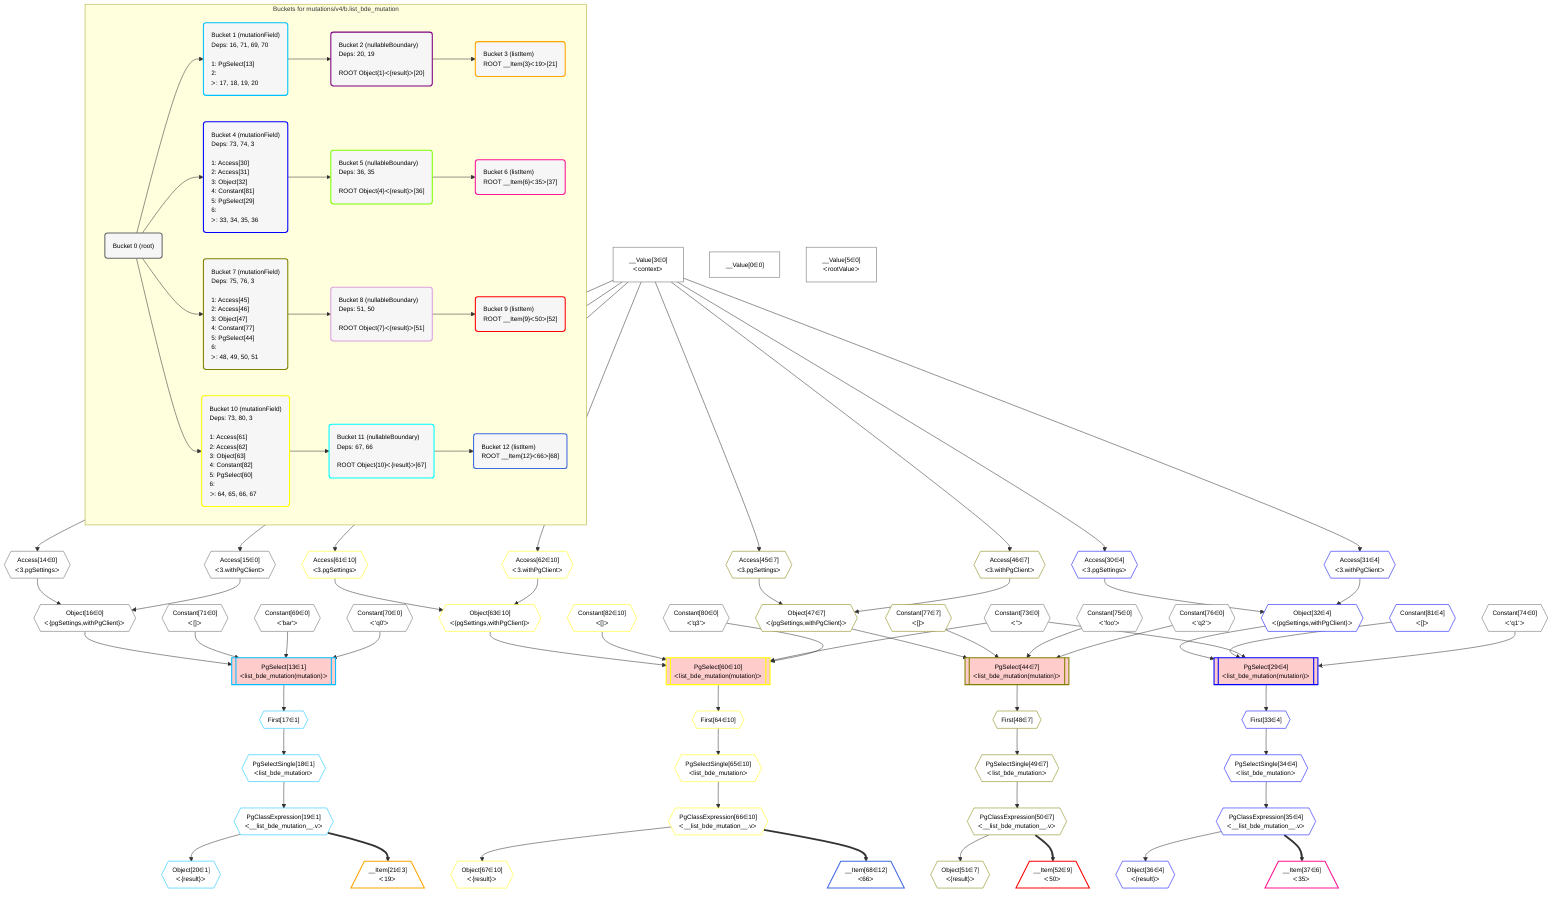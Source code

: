 %%{init: {'themeVariables': { 'fontSize': '12px'}}}%%
graph TD
    classDef path fill:#eee,stroke:#000,color:#000
    classDef plan fill:#fff,stroke-width:1px,color:#000
    classDef itemplan fill:#fff,stroke-width:2px,color:#000
    classDef unbatchedplan fill:#dff,stroke-width:1px,color:#000
    classDef sideeffectplan fill:#fcc,stroke-width:2px,color:#000
    classDef bucket fill:#f6f6f6,color:#000,stroke-width:2px,text-align:left


    %% plan dependencies
    Object16{{"Object[16∈0]<br />ᐸ{pgSettings,withPgClient}ᐳ"}}:::plan
    Access14{{"Access[14∈0]<br />ᐸ3.pgSettingsᐳ"}}:::plan
    Access15{{"Access[15∈0]<br />ᐸ3.withPgClientᐳ"}}:::plan
    Access14 & Access15 --> Object16
    __Value3["__Value[3∈0]<br />ᐸcontextᐳ"]:::plan
    __Value3 --> Access14
    __Value3 --> Access15
    __Value0["__Value[0∈0]"]:::plan
    __Value5["__Value[5∈0]<br />ᐸrootValueᐳ"]:::plan
    Constant71{{"Constant[71∈0]<br />ᐸ[]ᐳ"}}:::plan
    Constant69{{"Constant[69∈0]<br />ᐸ'bar'ᐳ"}}:::plan
    Constant70{{"Constant[70∈0]<br />ᐸ'q0'ᐳ"}}:::plan
    Constant73{{"Constant[73∈0]<br />ᐸ''ᐳ"}}:::plan
    Constant74{{"Constant[74∈0]<br />ᐸ'q1'ᐳ"}}:::plan
    Constant75{{"Constant[75∈0]<br />ᐸ'foo'ᐳ"}}:::plan
    Constant76{{"Constant[76∈0]<br />ᐸ'q2'ᐳ"}}:::plan
    Constant80{{"Constant[80∈0]<br />ᐸ'q3'ᐳ"}}:::plan
    PgSelect60[["PgSelect[60∈10]<br />ᐸlist_bde_mutation(mutation)ᐳ"]]:::sideeffectplan
    Object63{{"Object[63∈10]<br />ᐸ{pgSettings,withPgClient}ᐳ"}}:::plan
    Constant82{{"Constant[82∈10]<br />ᐸ[]ᐳ"}}:::plan
    Object63 & Constant82 & Constant73 & Constant80 --> PgSelect60
    Access61{{"Access[61∈10]<br />ᐸ3.pgSettingsᐳ"}}:::plan
    Access62{{"Access[62∈10]<br />ᐸ3.withPgClientᐳ"}}:::plan
    Access61 & Access62 --> Object63
    __Value3 --> Access61
    __Value3 --> Access62
    First64{{"First[64∈10]"}}:::plan
    PgSelect60 --> First64
    PgSelectSingle65{{"PgSelectSingle[65∈10]<br />ᐸlist_bde_mutationᐳ"}}:::plan
    First64 --> PgSelectSingle65
    PgClassExpression66{{"PgClassExpression[66∈10]<br />ᐸ__list_bde_mutation__.vᐳ"}}:::plan
    PgSelectSingle65 --> PgClassExpression66
    Object67{{"Object[67∈10]<br />ᐸ{result}ᐳ"}}:::plan
    PgClassExpression66 --> Object67
    PgSelect44[["PgSelect[44∈7]<br />ᐸlist_bde_mutation(mutation)ᐳ"]]:::sideeffectplan
    Object47{{"Object[47∈7]<br />ᐸ{pgSettings,withPgClient}ᐳ"}}:::plan
    Constant77{{"Constant[77∈7]<br />ᐸ[]ᐳ"}}:::plan
    Object47 & Constant77 & Constant75 & Constant76 --> PgSelect44
    Access45{{"Access[45∈7]<br />ᐸ3.pgSettingsᐳ"}}:::plan
    Access46{{"Access[46∈7]<br />ᐸ3.withPgClientᐳ"}}:::plan
    Access45 & Access46 --> Object47
    __Value3 --> Access45
    __Value3 --> Access46
    First48{{"First[48∈7]"}}:::plan
    PgSelect44 --> First48
    PgSelectSingle49{{"PgSelectSingle[49∈7]<br />ᐸlist_bde_mutationᐳ"}}:::plan
    First48 --> PgSelectSingle49
    PgClassExpression50{{"PgClassExpression[50∈7]<br />ᐸ__list_bde_mutation__.vᐳ"}}:::plan
    PgSelectSingle49 --> PgClassExpression50
    Object51{{"Object[51∈7]<br />ᐸ{result}ᐳ"}}:::plan
    PgClassExpression50 --> Object51
    PgSelect29[["PgSelect[29∈4]<br />ᐸlist_bde_mutation(mutation)ᐳ"]]:::sideeffectplan
    Object32{{"Object[32∈4]<br />ᐸ{pgSettings,withPgClient}ᐳ"}}:::plan
    Constant81{{"Constant[81∈4]<br />ᐸ[]ᐳ"}}:::plan
    Object32 & Constant81 & Constant73 & Constant74 --> PgSelect29
    Access30{{"Access[30∈4]<br />ᐸ3.pgSettingsᐳ"}}:::plan
    Access31{{"Access[31∈4]<br />ᐸ3.withPgClientᐳ"}}:::plan
    Access30 & Access31 --> Object32
    __Value3 --> Access30
    __Value3 --> Access31
    First33{{"First[33∈4]"}}:::plan
    PgSelect29 --> First33
    PgSelectSingle34{{"PgSelectSingle[34∈4]<br />ᐸlist_bde_mutationᐳ"}}:::plan
    First33 --> PgSelectSingle34
    PgClassExpression35{{"PgClassExpression[35∈4]<br />ᐸ__list_bde_mutation__.vᐳ"}}:::plan
    PgSelectSingle34 --> PgClassExpression35
    Object36{{"Object[36∈4]<br />ᐸ{result}ᐳ"}}:::plan
    PgClassExpression35 --> Object36
    PgSelect13[["PgSelect[13∈1]<br />ᐸlist_bde_mutation(mutation)ᐳ"]]:::sideeffectplan
    Object16 & Constant71 & Constant69 & Constant70 --> PgSelect13
    First17{{"First[17∈1]"}}:::plan
    PgSelect13 --> First17
    PgSelectSingle18{{"PgSelectSingle[18∈1]<br />ᐸlist_bde_mutationᐳ"}}:::plan
    First17 --> PgSelectSingle18
    PgClassExpression19{{"PgClassExpression[19∈1]<br />ᐸ__list_bde_mutation__.vᐳ"}}:::plan
    PgSelectSingle18 --> PgClassExpression19
    Object20{{"Object[20∈1]<br />ᐸ{result}ᐳ"}}:::plan
    PgClassExpression19 --> Object20
    __Item21[/"__Item[21∈3]<br />ᐸ19ᐳ"\]:::itemplan
    PgClassExpression19 ==> __Item21
    __Item37[/"__Item[37∈6]<br />ᐸ35ᐳ"\]:::itemplan
    PgClassExpression35 ==> __Item37
    __Item52[/"__Item[52∈9]<br />ᐸ50ᐳ"\]:::itemplan
    PgClassExpression50 ==> __Item52
    __Item68[/"__Item[68∈12]<br />ᐸ66ᐳ"\]:::itemplan
    PgClassExpression66 ==> __Item68

    %% define steps

    subgraph "Buckets for mutations/v4/b.list_bde_mutation"
    Bucket0("Bucket 0 (root)"):::bucket
    classDef bucket0 stroke:#696969
    class Bucket0,__Value0,__Value3,__Value5,Access14,Access15,Object16,Constant69,Constant70,Constant71,Constant73,Constant74,Constant75,Constant76,Constant80 bucket0
    Bucket1("Bucket 1 (mutationField)<br />Deps: 16, 71, 69, 70<br /><br />1: PgSelect[13]<br />2: <br />ᐳ: 17, 18, 19, 20"):::bucket
    classDef bucket1 stroke:#00bfff
    class Bucket1,PgSelect13,First17,PgSelectSingle18,PgClassExpression19,Object20 bucket1
    Bucket2("Bucket 2 (nullableBoundary)<br />Deps: 20, 19<br /><br />ROOT Object{1}ᐸ{result}ᐳ[20]"):::bucket
    classDef bucket2 stroke:#7f007f
    class Bucket2 bucket2
    Bucket3("Bucket 3 (listItem)<br />ROOT __Item{3}ᐸ19ᐳ[21]"):::bucket
    classDef bucket3 stroke:#ffa500
    class Bucket3,__Item21 bucket3
    Bucket4("Bucket 4 (mutationField)<br />Deps: 73, 74, 3<br /><br />1: Access[30]<br />2: Access[31]<br />3: Object[32]<br />4: Constant[81]<br />5: PgSelect[29]<br />6: <br />ᐳ: 33, 34, 35, 36"):::bucket
    classDef bucket4 stroke:#0000ff
    class Bucket4,PgSelect29,Access30,Access31,Object32,First33,PgSelectSingle34,PgClassExpression35,Object36,Constant81 bucket4
    Bucket5("Bucket 5 (nullableBoundary)<br />Deps: 36, 35<br /><br />ROOT Object{4}ᐸ{result}ᐳ[36]"):::bucket
    classDef bucket5 stroke:#7fff00
    class Bucket5 bucket5
    Bucket6("Bucket 6 (listItem)<br />ROOT __Item{6}ᐸ35ᐳ[37]"):::bucket
    classDef bucket6 stroke:#ff1493
    class Bucket6,__Item37 bucket6
    Bucket7("Bucket 7 (mutationField)<br />Deps: 75, 76, 3<br /><br />1: Access[45]<br />2: Access[46]<br />3: Object[47]<br />4: Constant[77]<br />5: PgSelect[44]<br />6: <br />ᐳ: 48, 49, 50, 51"):::bucket
    classDef bucket7 stroke:#808000
    class Bucket7,PgSelect44,Access45,Access46,Object47,First48,PgSelectSingle49,PgClassExpression50,Object51,Constant77 bucket7
    Bucket8("Bucket 8 (nullableBoundary)<br />Deps: 51, 50<br /><br />ROOT Object{7}ᐸ{result}ᐳ[51]"):::bucket
    classDef bucket8 stroke:#dda0dd
    class Bucket8 bucket8
    Bucket9("Bucket 9 (listItem)<br />ROOT __Item{9}ᐸ50ᐳ[52]"):::bucket
    classDef bucket9 stroke:#ff0000
    class Bucket9,__Item52 bucket9
    Bucket10("Bucket 10 (mutationField)<br />Deps: 73, 80, 3<br /><br />1: Access[61]<br />2: Access[62]<br />3: Object[63]<br />4: Constant[82]<br />5: PgSelect[60]<br />6: <br />ᐳ: 64, 65, 66, 67"):::bucket
    classDef bucket10 stroke:#ffff00
    class Bucket10,PgSelect60,Access61,Access62,Object63,First64,PgSelectSingle65,PgClassExpression66,Object67,Constant82 bucket10
    Bucket11("Bucket 11 (nullableBoundary)<br />Deps: 67, 66<br /><br />ROOT Object{10}ᐸ{result}ᐳ[67]"):::bucket
    classDef bucket11 stroke:#00ffff
    class Bucket11 bucket11
    Bucket12("Bucket 12 (listItem)<br />ROOT __Item{12}ᐸ66ᐳ[68]"):::bucket
    classDef bucket12 stroke:#4169e1
    class Bucket12,__Item68 bucket12
    Bucket0 --> Bucket1 & Bucket4 & Bucket7 & Bucket10
    Bucket1 --> Bucket2
    Bucket2 --> Bucket3
    Bucket4 --> Bucket5
    Bucket5 --> Bucket6
    Bucket7 --> Bucket8
    Bucket8 --> Bucket9
    Bucket10 --> Bucket11
    Bucket11 --> Bucket12
    end